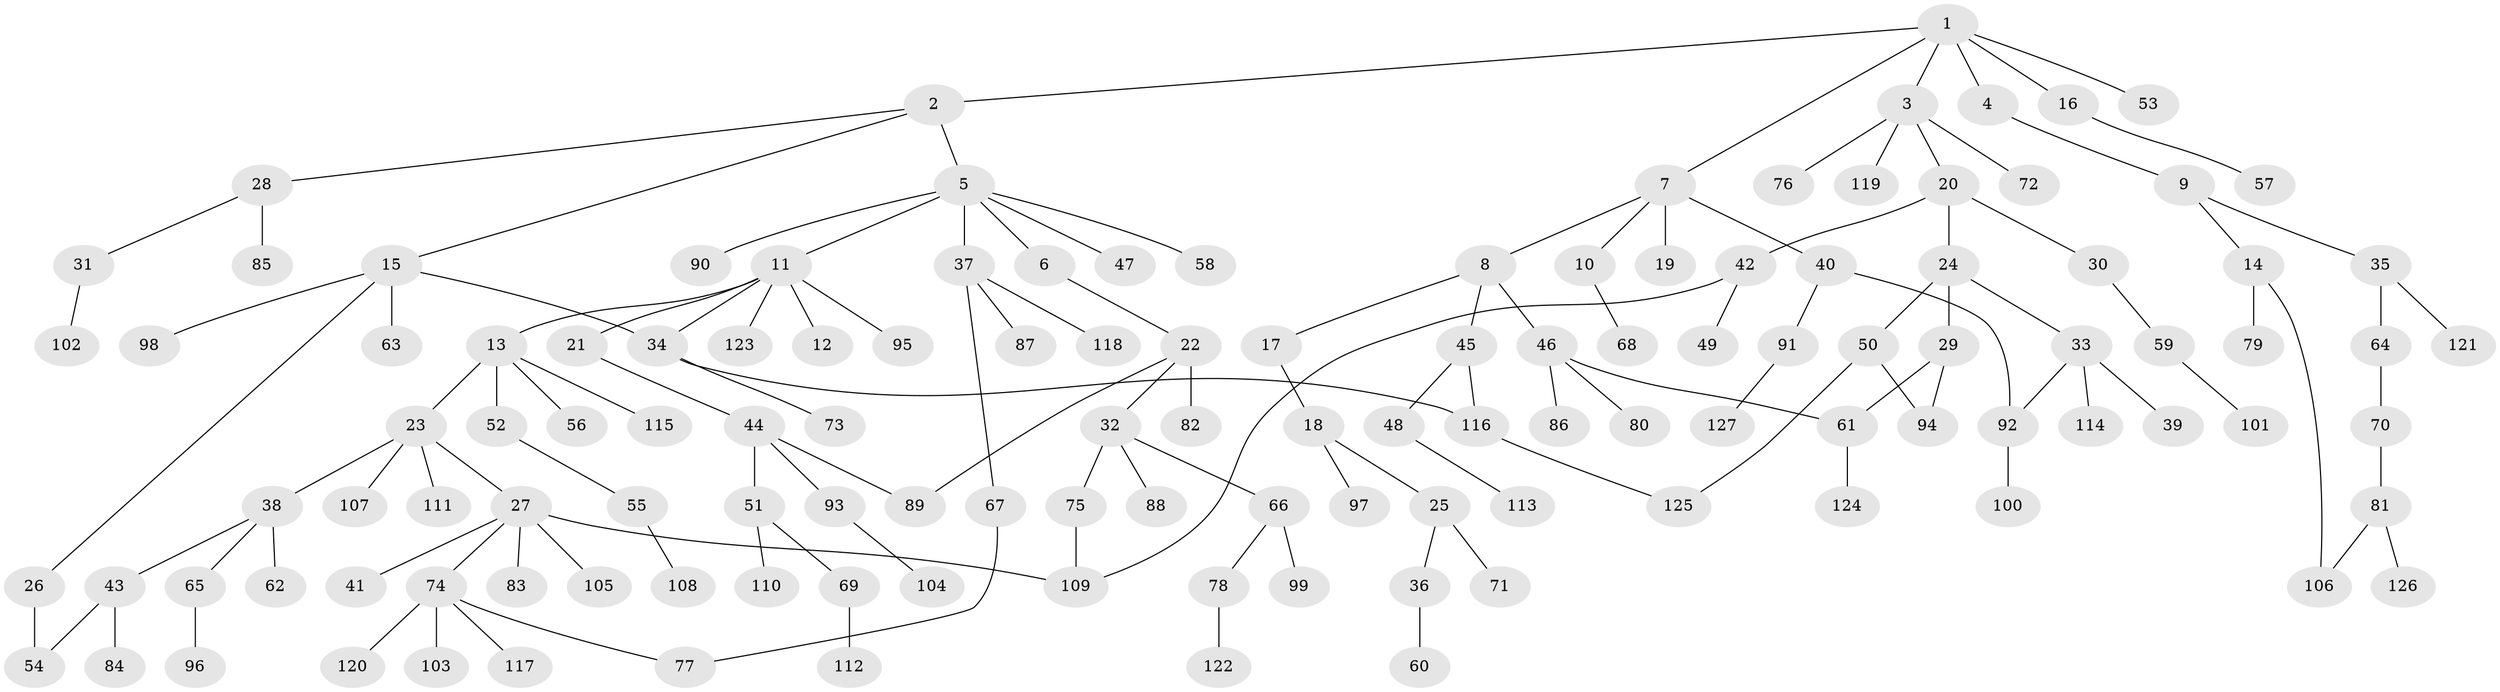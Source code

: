 // Generated by graph-tools (version 1.1) at 2025/10/02/27/25 16:10:51]
// undirected, 127 vertices, 138 edges
graph export_dot {
graph [start="1"]
  node [color=gray90,style=filled];
  1;
  2;
  3;
  4;
  5;
  6;
  7;
  8;
  9;
  10;
  11;
  12;
  13;
  14;
  15;
  16;
  17;
  18;
  19;
  20;
  21;
  22;
  23;
  24;
  25;
  26;
  27;
  28;
  29;
  30;
  31;
  32;
  33;
  34;
  35;
  36;
  37;
  38;
  39;
  40;
  41;
  42;
  43;
  44;
  45;
  46;
  47;
  48;
  49;
  50;
  51;
  52;
  53;
  54;
  55;
  56;
  57;
  58;
  59;
  60;
  61;
  62;
  63;
  64;
  65;
  66;
  67;
  68;
  69;
  70;
  71;
  72;
  73;
  74;
  75;
  76;
  77;
  78;
  79;
  80;
  81;
  82;
  83;
  84;
  85;
  86;
  87;
  88;
  89;
  90;
  91;
  92;
  93;
  94;
  95;
  96;
  97;
  98;
  99;
  100;
  101;
  102;
  103;
  104;
  105;
  106;
  107;
  108;
  109;
  110;
  111;
  112;
  113;
  114;
  115;
  116;
  117;
  118;
  119;
  120;
  121;
  122;
  123;
  124;
  125;
  126;
  127;
  1 -- 2;
  1 -- 3;
  1 -- 4;
  1 -- 7;
  1 -- 16;
  1 -- 53;
  2 -- 5;
  2 -- 15;
  2 -- 28;
  3 -- 20;
  3 -- 72;
  3 -- 76;
  3 -- 119;
  4 -- 9;
  5 -- 6;
  5 -- 11;
  5 -- 37;
  5 -- 47;
  5 -- 58;
  5 -- 90;
  6 -- 22;
  7 -- 8;
  7 -- 10;
  7 -- 19;
  7 -- 40;
  8 -- 17;
  8 -- 45;
  8 -- 46;
  9 -- 14;
  9 -- 35;
  10 -- 68;
  11 -- 12;
  11 -- 13;
  11 -- 21;
  11 -- 95;
  11 -- 123;
  11 -- 34;
  13 -- 23;
  13 -- 52;
  13 -- 56;
  13 -- 115;
  14 -- 79;
  14 -- 106;
  15 -- 26;
  15 -- 34;
  15 -- 63;
  15 -- 98;
  16 -- 57;
  17 -- 18;
  18 -- 25;
  18 -- 97;
  20 -- 24;
  20 -- 30;
  20 -- 42;
  21 -- 44;
  22 -- 32;
  22 -- 82;
  22 -- 89;
  23 -- 27;
  23 -- 38;
  23 -- 107;
  23 -- 111;
  24 -- 29;
  24 -- 33;
  24 -- 50;
  25 -- 36;
  25 -- 71;
  26 -- 54;
  27 -- 41;
  27 -- 74;
  27 -- 83;
  27 -- 105;
  27 -- 109;
  28 -- 31;
  28 -- 85;
  29 -- 94;
  29 -- 61;
  30 -- 59;
  31 -- 102;
  32 -- 66;
  32 -- 75;
  32 -- 88;
  33 -- 39;
  33 -- 92;
  33 -- 114;
  34 -- 73;
  34 -- 116;
  35 -- 64;
  35 -- 121;
  36 -- 60;
  37 -- 67;
  37 -- 87;
  37 -- 118;
  38 -- 43;
  38 -- 62;
  38 -- 65;
  40 -- 91;
  40 -- 92;
  42 -- 49;
  42 -- 109;
  43 -- 54;
  43 -- 84;
  44 -- 51;
  44 -- 93;
  44 -- 89;
  45 -- 48;
  45 -- 116;
  46 -- 61;
  46 -- 80;
  46 -- 86;
  48 -- 113;
  50 -- 94;
  50 -- 125;
  51 -- 69;
  51 -- 110;
  52 -- 55;
  55 -- 108;
  59 -- 101;
  61 -- 124;
  64 -- 70;
  65 -- 96;
  66 -- 78;
  66 -- 99;
  67 -- 77;
  69 -- 112;
  70 -- 81;
  74 -- 77;
  74 -- 103;
  74 -- 117;
  74 -- 120;
  75 -- 109;
  78 -- 122;
  81 -- 126;
  81 -- 106;
  91 -- 127;
  92 -- 100;
  93 -- 104;
  116 -- 125;
}
